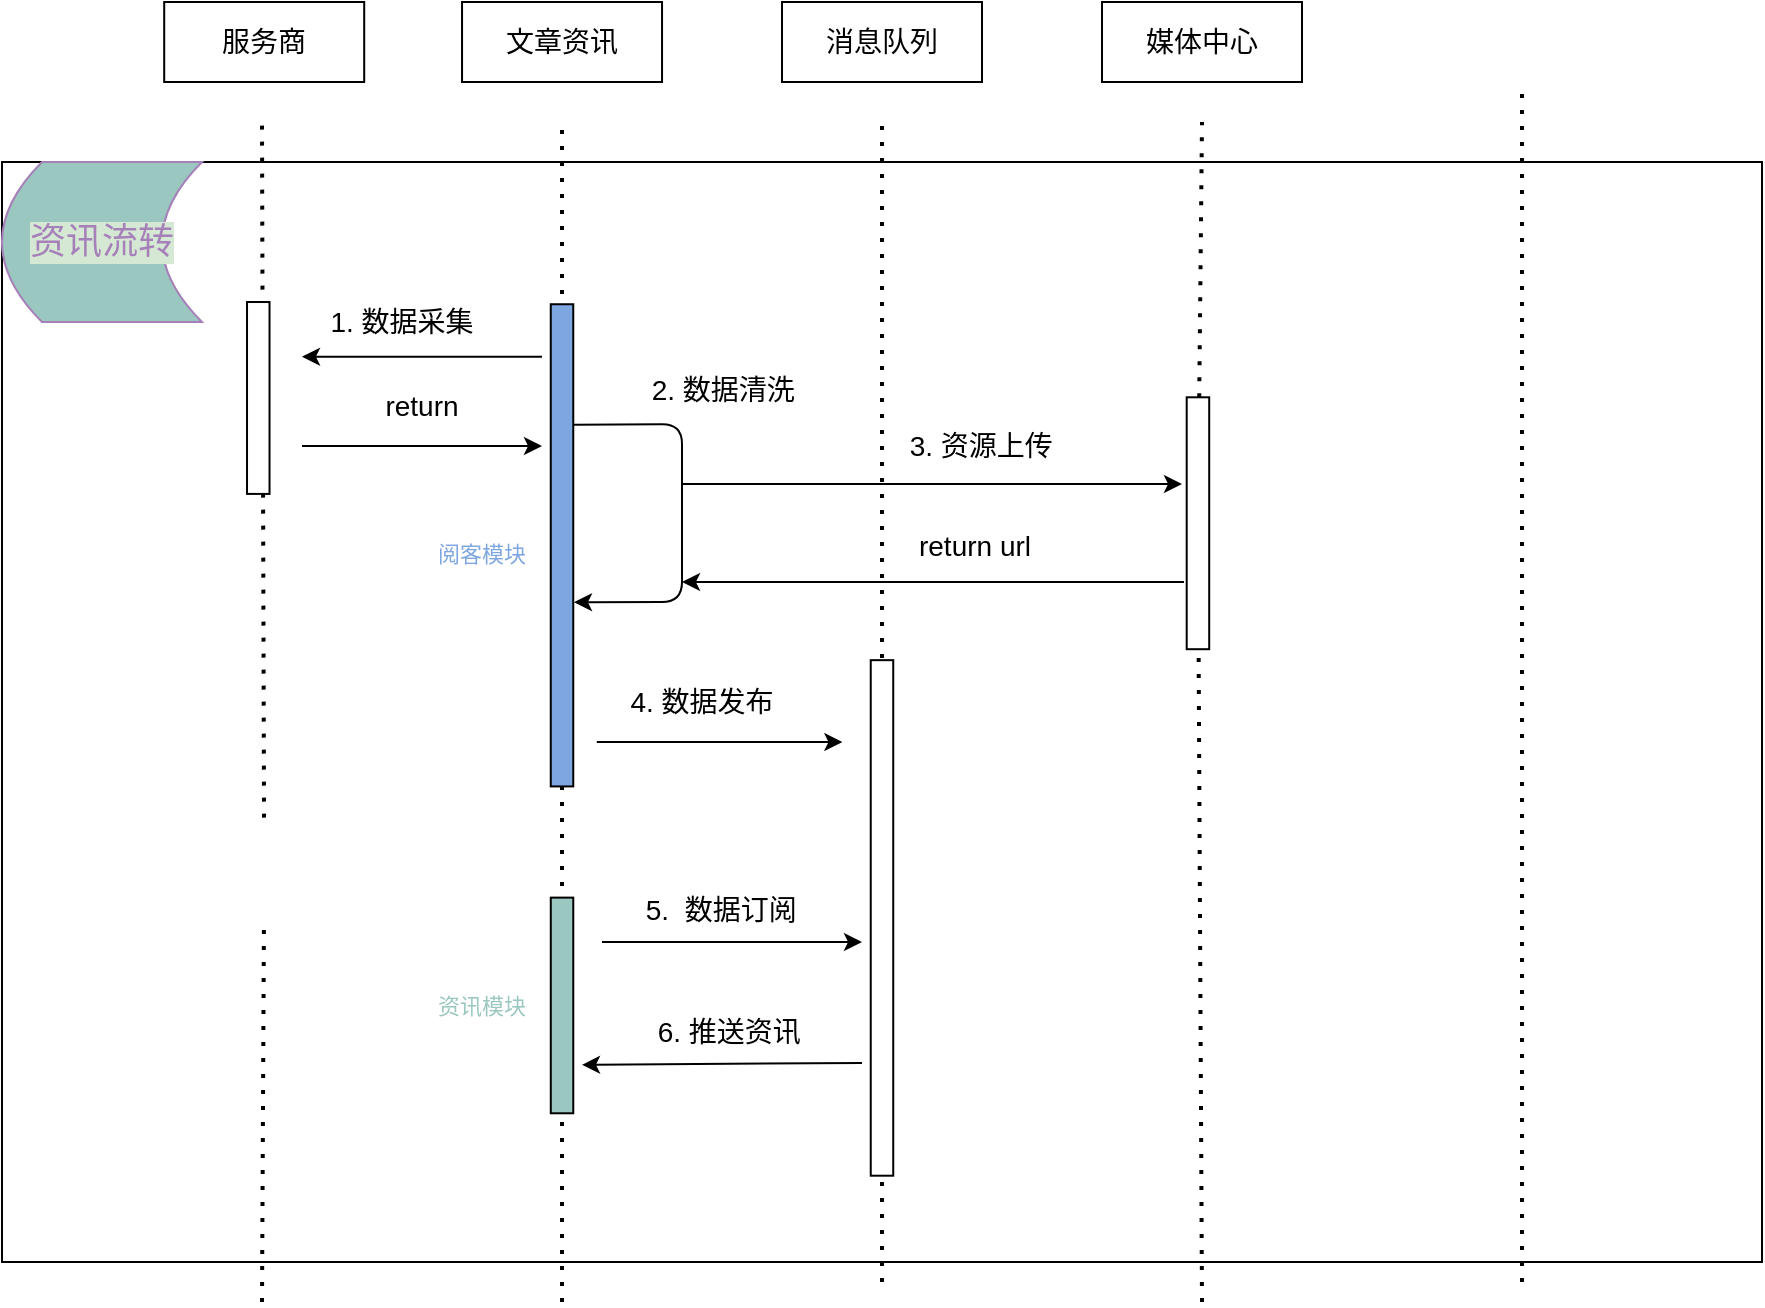 <mxfile version="14.9.0" type="github">
  <diagram id="7NMzDTsTBacEh3rQD_51" name="Page-1">
    <mxGraphModel dx="969" dy="596" grid="1" gridSize="10" guides="1" tooltips="1" connect="1" arrows="1" fold="1" page="1" pageScale="1" pageWidth="827" pageHeight="1169" math="0" shadow="0">
      <root>
        <mxCell id="0" />
        <mxCell id="1" parent="0" />
        <mxCell id="J3v_I8ZAM5pnc3WIz0Ya-24" value="" style="rounded=0;whiteSpace=wrap;html=1;" vertex="1" parent="1">
          <mxGeometry x="160" y="160" width="880" height="550" as="geometry" />
        </mxCell>
        <mxCell id="J3v_I8ZAM5pnc3WIz0Ya-27" value="" style="endArrow=none;dashed=1;html=1;dashPattern=1 3;strokeWidth=2;startArrow=none;" edge="1" parent="1">
          <mxGeometry width="50" height="50" relative="1" as="geometry">
            <mxPoint x="291.014" y="487.81" as="sourcePoint" />
            <mxPoint x="290" y="140" as="targetPoint" />
          </mxGeometry>
        </mxCell>
        <mxCell id="J3v_I8ZAM5pnc3WIz0Ya-28" value="&lt;span style=&quot;font-size: 14px&quot;&gt;服务商&lt;/span&gt;" style="rounded=0;whiteSpace=wrap;html=1;" vertex="1" parent="1">
          <mxGeometry x="241.1" y="80" width="100" height="40" as="geometry" />
        </mxCell>
        <mxCell id="J3v_I8ZAM5pnc3WIz0Ya-29" value="&lt;span style=&quot;font-size: 14px&quot;&gt;文章资讯&lt;/span&gt;" style="rounded=0;whiteSpace=wrap;html=1;" vertex="1" parent="1">
          <mxGeometry x="390.02" y="80" width="100" height="40" as="geometry" />
        </mxCell>
        <mxCell id="J3v_I8ZAM5pnc3WIz0Ya-31" value="" style="endArrow=none;dashed=1;html=1;dashPattern=1 3;strokeWidth=2;" edge="1" parent="1">
          <mxGeometry width="50" height="50" relative="1" as="geometry">
            <mxPoint x="440" y="730" as="sourcePoint" />
            <mxPoint x="440" y="140" as="targetPoint" />
          </mxGeometry>
        </mxCell>
        <mxCell id="J3v_I8ZAM5pnc3WIz0Ya-32" value="" style="endArrow=none;dashed=1;html=1;dashPattern=1 3;strokeWidth=2;" edge="1" parent="1">
          <mxGeometry width="50" height="50" relative="1" as="geometry">
            <mxPoint x="600" y="720" as="sourcePoint" />
            <mxPoint x="600" y="140" as="targetPoint" />
          </mxGeometry>
        </mxCell>
        <mxCell id="J3v_I8ZAM5pnc3WIz0Ya-33" value="" style="endArrow=none;dashed=1;html=1;dashPattern=1 3;strokeWidth=2;startArrow=none;" edge="1" parent="1" source="J3v_I8ZAM5pnc3WIz0Ya-72">
          <mxGeometry width="50" height="50" relative="1" as="geometry">
            <mxPoint x="760" y="730" as="sourcePoint" />
            <mxPoint x="760" y="140" as="targetPoint" />
          </mxGeometry>
        </mxCell>
        <mxCell id="J3v_I8ZAM5pnc3WIz0Ya-34" value="&lt;span style=&quot;font-size: 14px&quot;&gt;消息队列&lt;/span&gt;" style="rounded=0;whiteSpace=wrap;html=1;" vertex="1" parent="1">
          <mxGeometry x="550" y="80" width="100" height="40" as="geometry" />
        </mxCell>
        <mxCell id="J3v_I8ZAM5pnc3WIz0Ya-35" value="" style="endArrow=none;dashed=1;html=1;dashPattern=1 3;strokeWidth=2;entryX=0.5;entryY=1;entryDx=0;entryDy=0;" edge="1" parent="1">
          <mxGeometry width="50" height="50" relative="1" as="geometry">
            <mxPoint x="920" y="720" as="sourcePoint" />
            <mxPoint x="920" y="120" as="targetPoint" />
          </mxGeometry>
        </mxCell>
        <mxCell id="J3v_I8ZAM5pnc3WIz0Ya-36" value="" style="rounded=0;whiteSpace=wrap;html=1;rotation=-90;" vertex="1" parent="1">
          <mxGeometry x="240.16" y="272.36" width="95.95" height="11.25" as="geometry" />
        </mxCell>
        <mxCell id="J3v_I8ZAM5pnc3WIz0Ya-37" value="" style="endArrow=classic;html=1;" edge="1" parent="1">
          <mxGeometry width="50" height="50" relative="1" as="geometry">
            <mxPoint x="430" y="257.33" as="sourcePoint" />
            <mxPoint x="310" y="257.33" as="targetPoint" />
          </mxGeometry>
        </mxCell>
        <mxCell id="J3v_I8ZAM5pnc3WIz0Ya-38" value="" style="rounded=0;whiteSpace=wrap;html=1;rotation=-90;fillColor=#7EA6E0;" vertex="1" parent="1">
          <mxGeometry x="319.46" y="346.04" width="241.09" height="11.25" as="geometry" />
        </mxCell>
        <mxCell id="J3v_I8ZAM5pnc3WIz0Ya-42" value="&lt;font style=&quot;font-size: 14px&quot;&gt;4. 数据发布&lt;/font&gt;" style="text;html=1;strokeColor=none;fillColor=none;align=center;verticalAlign=middle;whiteSpace=wrap;rounded=0;" vertex="1" parent="1">
          <mxGeometry x="440.19" y="420" width="140" height="20" as="geometry" />
        </mxCell>
        <mxCell id="J3v_I8ZAM5pnc3WIz0Ya-44" value="" style="endArrow=classic;html=1;" edge="1" parent="1">
          <mxGeometry width="50" height="50" relative="1" as="geometry">
            <mxPoint x="457.38" y="450" as="sourcePoint" />
            <mxPoint x="580.19" y="450" as="targetPoint" />
          </mxGeometry>
        </mxCell>
        <mxCell id="J3v_I8ZAM5pnc3WIz0Ya-45" value="" style="rounded=0;whiteSpace=wrap;html=1;rotation=-90;" vertex="1" parent="1">
          <mxGeometry x="471.11" y="532.34" width="257.77" height="11.25" as="geometry" />
        </mxCell>
        <mxCell id="J3v_I8ZAM5pnc3WIz0Ya-46" value="&lt;font style=&quot;font-size: 14px&quot;&gt;2. 数据清洗&amp;nbsp;&amp;nbsp;&lt;/font&gt;" style="text;html=1;strokeColor=none;fillColor=none;align=center;verticalAlign=middle;whiteSpace=wrap;rounded=0;" vertex="1" parent="1">
          <mxGeometry x="467.83" y="263.61" width="113" height="20" as="geometry" />
        </mxCell>
        <mxCell id="J3v_I8ZAM5pnc3WIz0Ya-52" value="" style="endArrow=none;dashed=1;html=1;dashPattern=1 3;strokeWidth=2;" edge="1" parent="1">
          <mxGeometry width="50" height="50" relative="1" as="geometry">
            <mxPoint x="290" y="730" as="sourcePoint" />
            <mxPoint x="290.953" y="543.44" as="targetPoint" />
          </mxGeometry>
        </mxCell>
        <mxCell id="J3v_I8ZAM5pnc3WIz0Ya-54" value="" style="rounded=0;whiteSpace=wrap;html=1;rotation=-90;fillColor=#9AC7BF;" vertex="1" parent="1">
          <mxGeometry x="386.1" y="576.1" width="107.83" height="11.25" as="geometry" />
        </mxCell>
        <mxCell id="J3v_I8ZAM5pnc3WIz0Ya-55" value="&lt;font style=&quot;font-size: 14px&quot;&gt;6. 推送资讯&amp;nbsp;&amp;nbsp;&lt;/font&gt;" style="text;html=1;strokeColor=none;fillColor=none;align=center;verticalAlign=middle;whiteSpace=wrap;rounded=0;" vertex="1" parent="1">
          <mxGeometry x="443.87" y="585" width="167.48" height="20" as="geometry" />
        </mxCell>
        <mxCell id="J3v_I8ZAM5pnc3WIz0Ya-56" value="&lt;font style=&quot;font-size: 14px&quot;&gt;1. 数据采集&lt;/font&gt;" style="text;html=1;strokeColor=none;fillColor=none;align=center;verticalAlign=middle;whiteSpace=wrap;rounded=0;" vertex="1" parent="1">
          <mxGeometry x="290" y="230" width="140" height="20" as="geometry" />
        </mxCell>
        <mxCell id="J3v_I8ZAM5pnc3WIz0Ya-59" value="" style="endArrow=classic;html=1;exitX=0.457;exitY=-0.388;exitDx=0;exitDy=0;exitPerimeter=0;" edge="1" parent="1">
          <mxGeometry width="50" height="50" relative="1" as="geometry">
            <mxPoint x="590.005" y="610.459" as="sourcePoint" />
            <mxPoint x="450" y="611.41" as="targetPoint" />
          </mxGeometry>
        </mxCell>
        <mxCell id="J3v_I8ZAM5pnc3WIz0Ya-66" value="" style="endArrow=classic;html=1;exitX=0.75;exitY=1;exitDx=0;exitDy=0;entryX=0.382;entryY=1.033;entryDx=0;entryDy=0;entryPerimeter=0;" edge="1" parent="1" source="J3v_I8ZAM5pnc3WIz0Ya-38" target="J3v_I8ZAM5pnc3WIz0Ya-38">
          <mxGeometry width="50" height="50" relative="1" as="geometry">
            <mxPoint x="540" y="340" as="sourcePoint" />
            <mxPoint x="446" y="352" as="targetPoint" />
            <Array as="points">
              <mxPoint x="500" y="291" />
              <mxPoint x="500" y="380" />
            </Array>
          </mxGeometry>
        </mxCell>
        <mxCell id="J3v_I8ZAM5pnc3WIz0Ya-67" value="&lt;span style=&quot;font-size: 14px&quot;&gt;媒体中心&lt;/span&gt;" style="rounded=0;whiteSpace=wrap;html=1;" vertex="1" parent="1">
          <mxGeometry x="710" y="80" width="100" height="40" as="geometry" />
        </mxCell>
        <mxCell id="J3v_I8ZAM5pnc3WIz0Ya-69" value="" style="endArrow=classic;html=1;strokeColor=#000000;" edge="1" parent="1">
          <mxGeometry width="50" height="50" relative="1" as="geometry">
            <mxPoint x="310" y="302" as="sourcePoint" />
            <mxPoint x="430" y="302" as="targetPoint" />
          </mxGeometry>
        </mxCell>
        <mxCell id="J3v_I8ZAM5pnc3WIz0Ya-71" value="&lt;font style=&quot;font-size: 14px&quot;&gt;return&lt;/font&gt;" style="text;html=1;strokeColor=none;fillColor=none;align=center;verticalAlign=middle;whiteSpace=wrap;rounded=0;" vertex="1" parent="1">
          <mxGeometry x="350.02" y="272" width="40" height="20" as="geometry" />
        </mxCell>
        <mxCell id="J3v_I8ZAM5pnc3WIz0Ya-72" value="" style="rounded=0;whiteSpace=wrap;html=1;rotation=-90;" vertex="1" parent="1">
          <mxGeometry x="695" y="335" width="125.95" height="11.25" as="geometry" />
        </mxCell>
        <mxCell id="J3v_I8ZAM5pnc3WIz0Ya-73" value="" style="endArrow=none;dashed=1;html=1;dashPattern=1 3;strokeWidth=2;" edge="1" parent="1" target="J3v_I8ZAM5pnc3WIz0Ya-72">
          <mxGeometry width="50" height="50" relative="1" as="geometry">
            <mxPoint x="760" y="730" as="sourcePoint" />
            <mxPoint x="760" y="140" as="targetPoint" />
          </mxGeometry>
        </mxCell>
        <mxCell id="J3v_I8ZAM5pnc3WIz0Ya-74" value="" style="endArrow=classic;html=1;strokeColor=#000000;" edge="1" parent="1">
          <mxGeometry width="50" height="50" relative="1" as="geometry">
            <mxPoint x="500" y="321" as="sourcePoint" />
            <mxPoint x="750" y="321" as="targetPoint" />
          </mxGeometry>
        </mxCell>
        <mxCell id="J3v_I8ZAM5pnc3WIz0Ya-77" value="&lt;font style=&quot;font-size: 14px&quot;&gt;3. 资源上传&amp;nbsp;&amp;nbsp;&lt;/font&gt;" style="text;html=1;strokeColor=none;fillColor=none;align=center;verticalAlign=middle;whiteSpace=wrap;rounded=0;" vertex="1" parent="1">
          <mxGeometry x="597" y="292" width="113" height="20" as="geometry" />
        </mxCell>
        <mxCell id="J3v_I8ZAM5pnc3WIz0Ya-78" value="" style="endArrow=classic;html=1;strokeColor=#000000;" edge="1" parent="1">
          <mxGeometry width="50" height="50" relative="1" as="geometry">
            <mxPoint x="751" y="370" as="sourcePoint" />
            <mxPoint x="500" y="370" as="targetPoint" />
          </mxGeometry>
        </mxCell>
        <mxCell id="J3v_I8ZAM5pnc3WIz0Ya-79" value="&lt;span style=&quot;font-size: 14px&quot;&gt;return url&lt;/span&gt;" style="text;html=1;strokeColor=none;fillColor=none;align=center;verticalAlign=middle;whiteSpace=wrap;rounded=0;" vertex="1" parent="1">
          <mxGeometry x="590" y="341.66" width="113" height="20" as="geometry" />
        </mxCell>
        <mxCell id="J3v_I8ZAM5pnc3WIz0Ya-80" value="" style="endArrow=classic;html=1;" edge="1" parent="1">
          <mxGeometry width="50" height="50" relative="1" as="geometry">
            <mxPoint x="460" y="550" as="sourcePoint" />
            <mxPoint x="590" y="550" as="targetPoint" />
          </mxGeometry>
        </mxCell>
        <mxCell id="J3v_I8ZAM5pnc3WIz0Ya-81" value="&lt;font style=&quot;font-size: 14px&quot;&gt;5.&amp;nbsp; 数据订阅&amp;nbsp;&amp;nbsp;&lt;/font&gt;" style="text;html=1;strokeColor=none;fillColor=none;align=center;verticalAlign=middle;whiteSpace=wrap;rounded=0;" vertex="1" parent="1">
          <mxGeometry x="440.19" y="523.59" width="167.48" height="20" as="geometry" />
        </mxCell>
        <mxCell id="J3v_I8ZAM5pnc3WIz0Ya-84" value="资讯模块" style="text;html=1;strokeColor=none;fillColor=none;align=center;verticalAlign=middle;whiteSpace=wrap;rounded=0;fontFamily=Helvetica;fontSize=11;fontColor=#9AC7BF;" vertex="1" parent="1">
          <mxGeometry x="370" y="571.72" width="60" height="20" as="geometry" />
        </mxCell>
        <mxCell id="J3v_I8ZAM5pnc3WIz0Ya-86" value="阅客模块" style="text;html=1;strokeColor=none;fillColor=none;align=center;verticalAlign=middle;whiteSpace=wrap;rounded=0;fontFamily=Helvetica;fontSize=11;fontColor=#7EA6E0;" vertex="1" parent="1">
          <mxGeometry x="370" y="346.25" width="60" height="20" as="geometry" />
        </mxCell>
        <mxCell id="J3v_I8ZAM5pnc3WIz0Ya-88" value="&lt;font color=&quot;#a680b8&quot; style=&quot;font-size: 18px&quot;&gt;资讯流转&lt;/font&gt;" style="shape=dataStorage;whiteSpace=wrap;html=1;fixedSize=1;labelBackgroundColor=#D5E8D4;fontFamily=Helvetica;fontSize=11;fontColor=#7EA6E0;strokeColor=#A680B8;fillColor=#9AC7BF;" vertex="1" parent="1">
          <mxGeometry x="160" y="160" width="100" height="80" as="geometry" />
        </mxCell>
      </root>
    </mxGraphModel>
  </diagram>
</mxfile>
